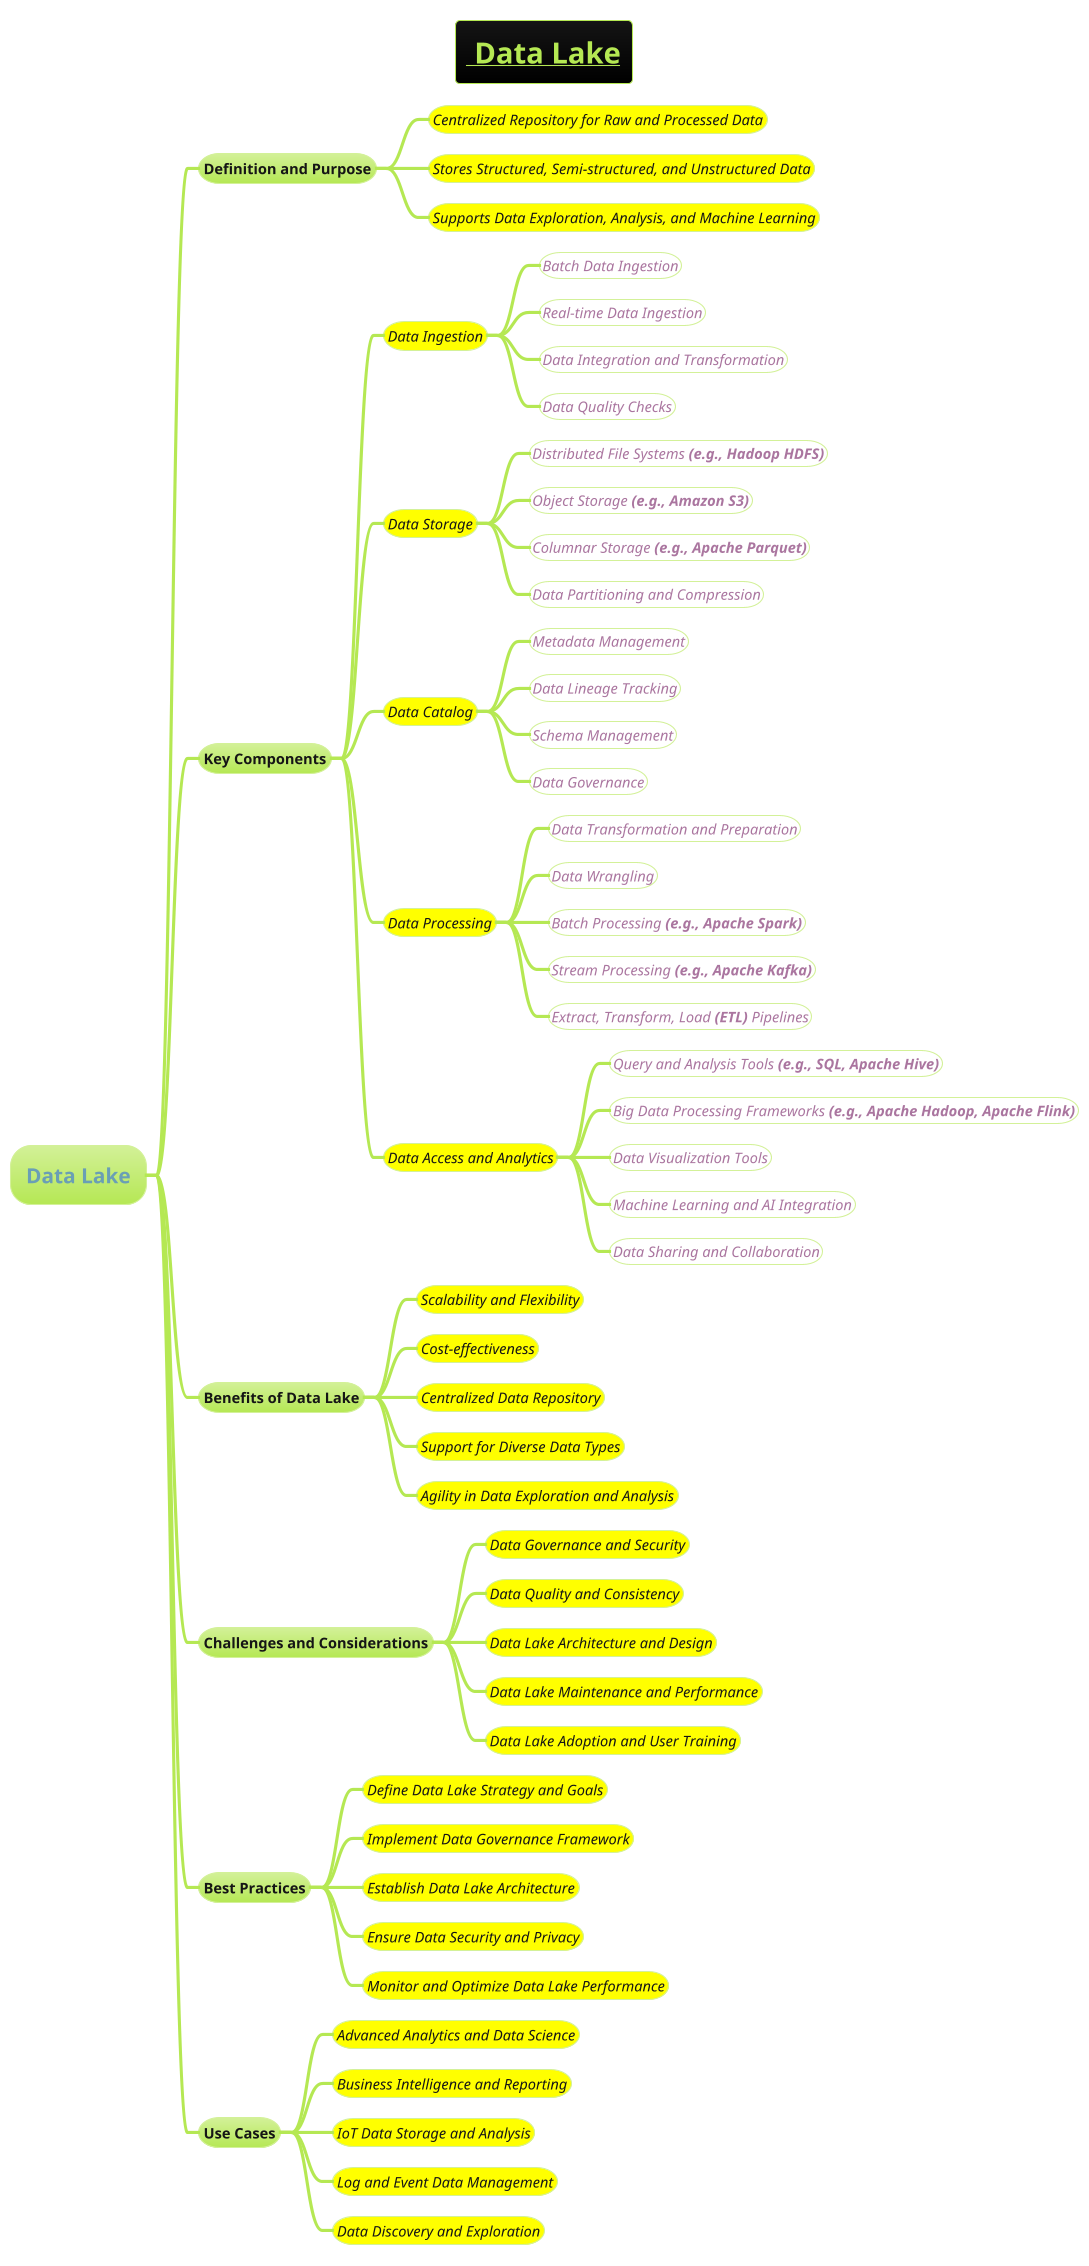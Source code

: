 @startmindmap
skinparam node {
    BorderColor DarkSlateGray
    BackgroundColor LightCyan
    FontStyle italic
}
skinparam connector {
    Color DarkSlateGray
    FontStyle Bold
}

title =__ Data Lake__
!theme hacker
* =Data Lake

** Definition and Purpose
***[#yellow] ====<size:14>Centralized Repository for Raw and Processed Data
***[#yellow] ====<size:14>Stores Structured, Semi-structured, and Unstructured Data
***[#yellow] ====<size:14>Supports Data Exploration, Analysis, and Machine Learning

** Key Components
***[#yellow] ====<size:14>Data Ingestion
****[#white] ====<size:14>Batch Data Ingestion
****[#white] ====<size:14>Real-time Data Ingestion
****[#white] ====<size:14>Data Integration and Transformation
****[#white] ====<size:14>Data Quality Checks

***[#yellow] ====<size:14>Data Storage
****[#white] ====<size:14>Distributed File Systems **(e.g., Hadoop HDFS)**
****[#white] ====<size:14>Object Storage **(e.g., Amazon S3)**
****[#white] ====<size:14>Columnar Storage **(e.g., Apache Parquet)**
****[#white] ====<size:14>Data Partitioning and Compression

***[#yellow] ====<size:14>Data Catalog
****[#white] ====<size:14>Metadata Management
****[#white] ====<size:14>Data Lineage Tracking
****[#white] ====<size:14>Schema Management
****[#white] ====<size:14>Data Governance

***[#yellow] ====<size:14>Data Processing
****[#white] ====<size:14>Data Transformation and Preparation
****[#white] ====<size:14>Data Wrangling
****[#white] ====<size:14>Batch Processing **(e.g., Apache Spark)**
****[#white] ====<size:14>Stream Processing **(e.g., Apache Kafka)**
****[#white] ====<size:14>Extract, Transform, Load **(ETL)** Pipelines

***[#yellow] ====<size:14>Data Access and Analytics
****[#white] ====<size:14>Query and Analysis Tools **(e.g., SQL, Apache Hive)**
****[#white] ====<size:14>Big Data Processing Frameworks **(e.g., Apache Hadoop, Apache Flink)**
****[#white] ====<size:14>Data Visualization Tools
****[#white] ====<size:14>Machine Learning and AI Integration
****[#white] ====<size:14>Data Sharing and Collaboration

** Benefits of Data Lake
***[#yellow] ====<size:14>Scalability and Flexibility
***[#yellow] ====<size:14>Cost-effectiveness
***[#yellow] ====<size:14>Centralized Data Repository
***[#yellow] ====<size:14>Support for Diverse Data Types
***[#yellow] ====<size:14>Agility in Data Exploration and Analysis

** Challenges and Considerations
***[#yellow] ====<size:14>Data Governance and Security
***[#yellow] ====<size:14>Data Quality and Consistency
***[#yellow] ====<size:14>Data Lake Architecture and Design
***[#yellow] ====<size:14>Data Lake Maintenance and Performance
***[#yellow] ====<size:14>Data Lake Adoption and User Training

** Best Practices
***[#yellow] ====<size:14>Define Data Lake Strategy and Goals
***[#yellow] ====<size:14>Implement Data Governance Framework
***[#yellow] ====<size:14>Establish Data Lake Architecture
***[#yellow] ====<size:14>Ensure Data Security and Privacy
***[#yellow] ====<size:14>Monitor and Optimize Data Lake Performance

** Use Cases
***[#yellow] ====<size:14>Advanced Analytics and Data Science
***[#yellow] ====<size:14>Business Intelligence and Reporting
***[#yellow] ====<size:14>IoT Data Storage and Analysis
***[#yellow] ====<size:14>Log and Event Data Management
***[#yellow] ====<size:14>Data Discovery and Exploration

@endmindmap

